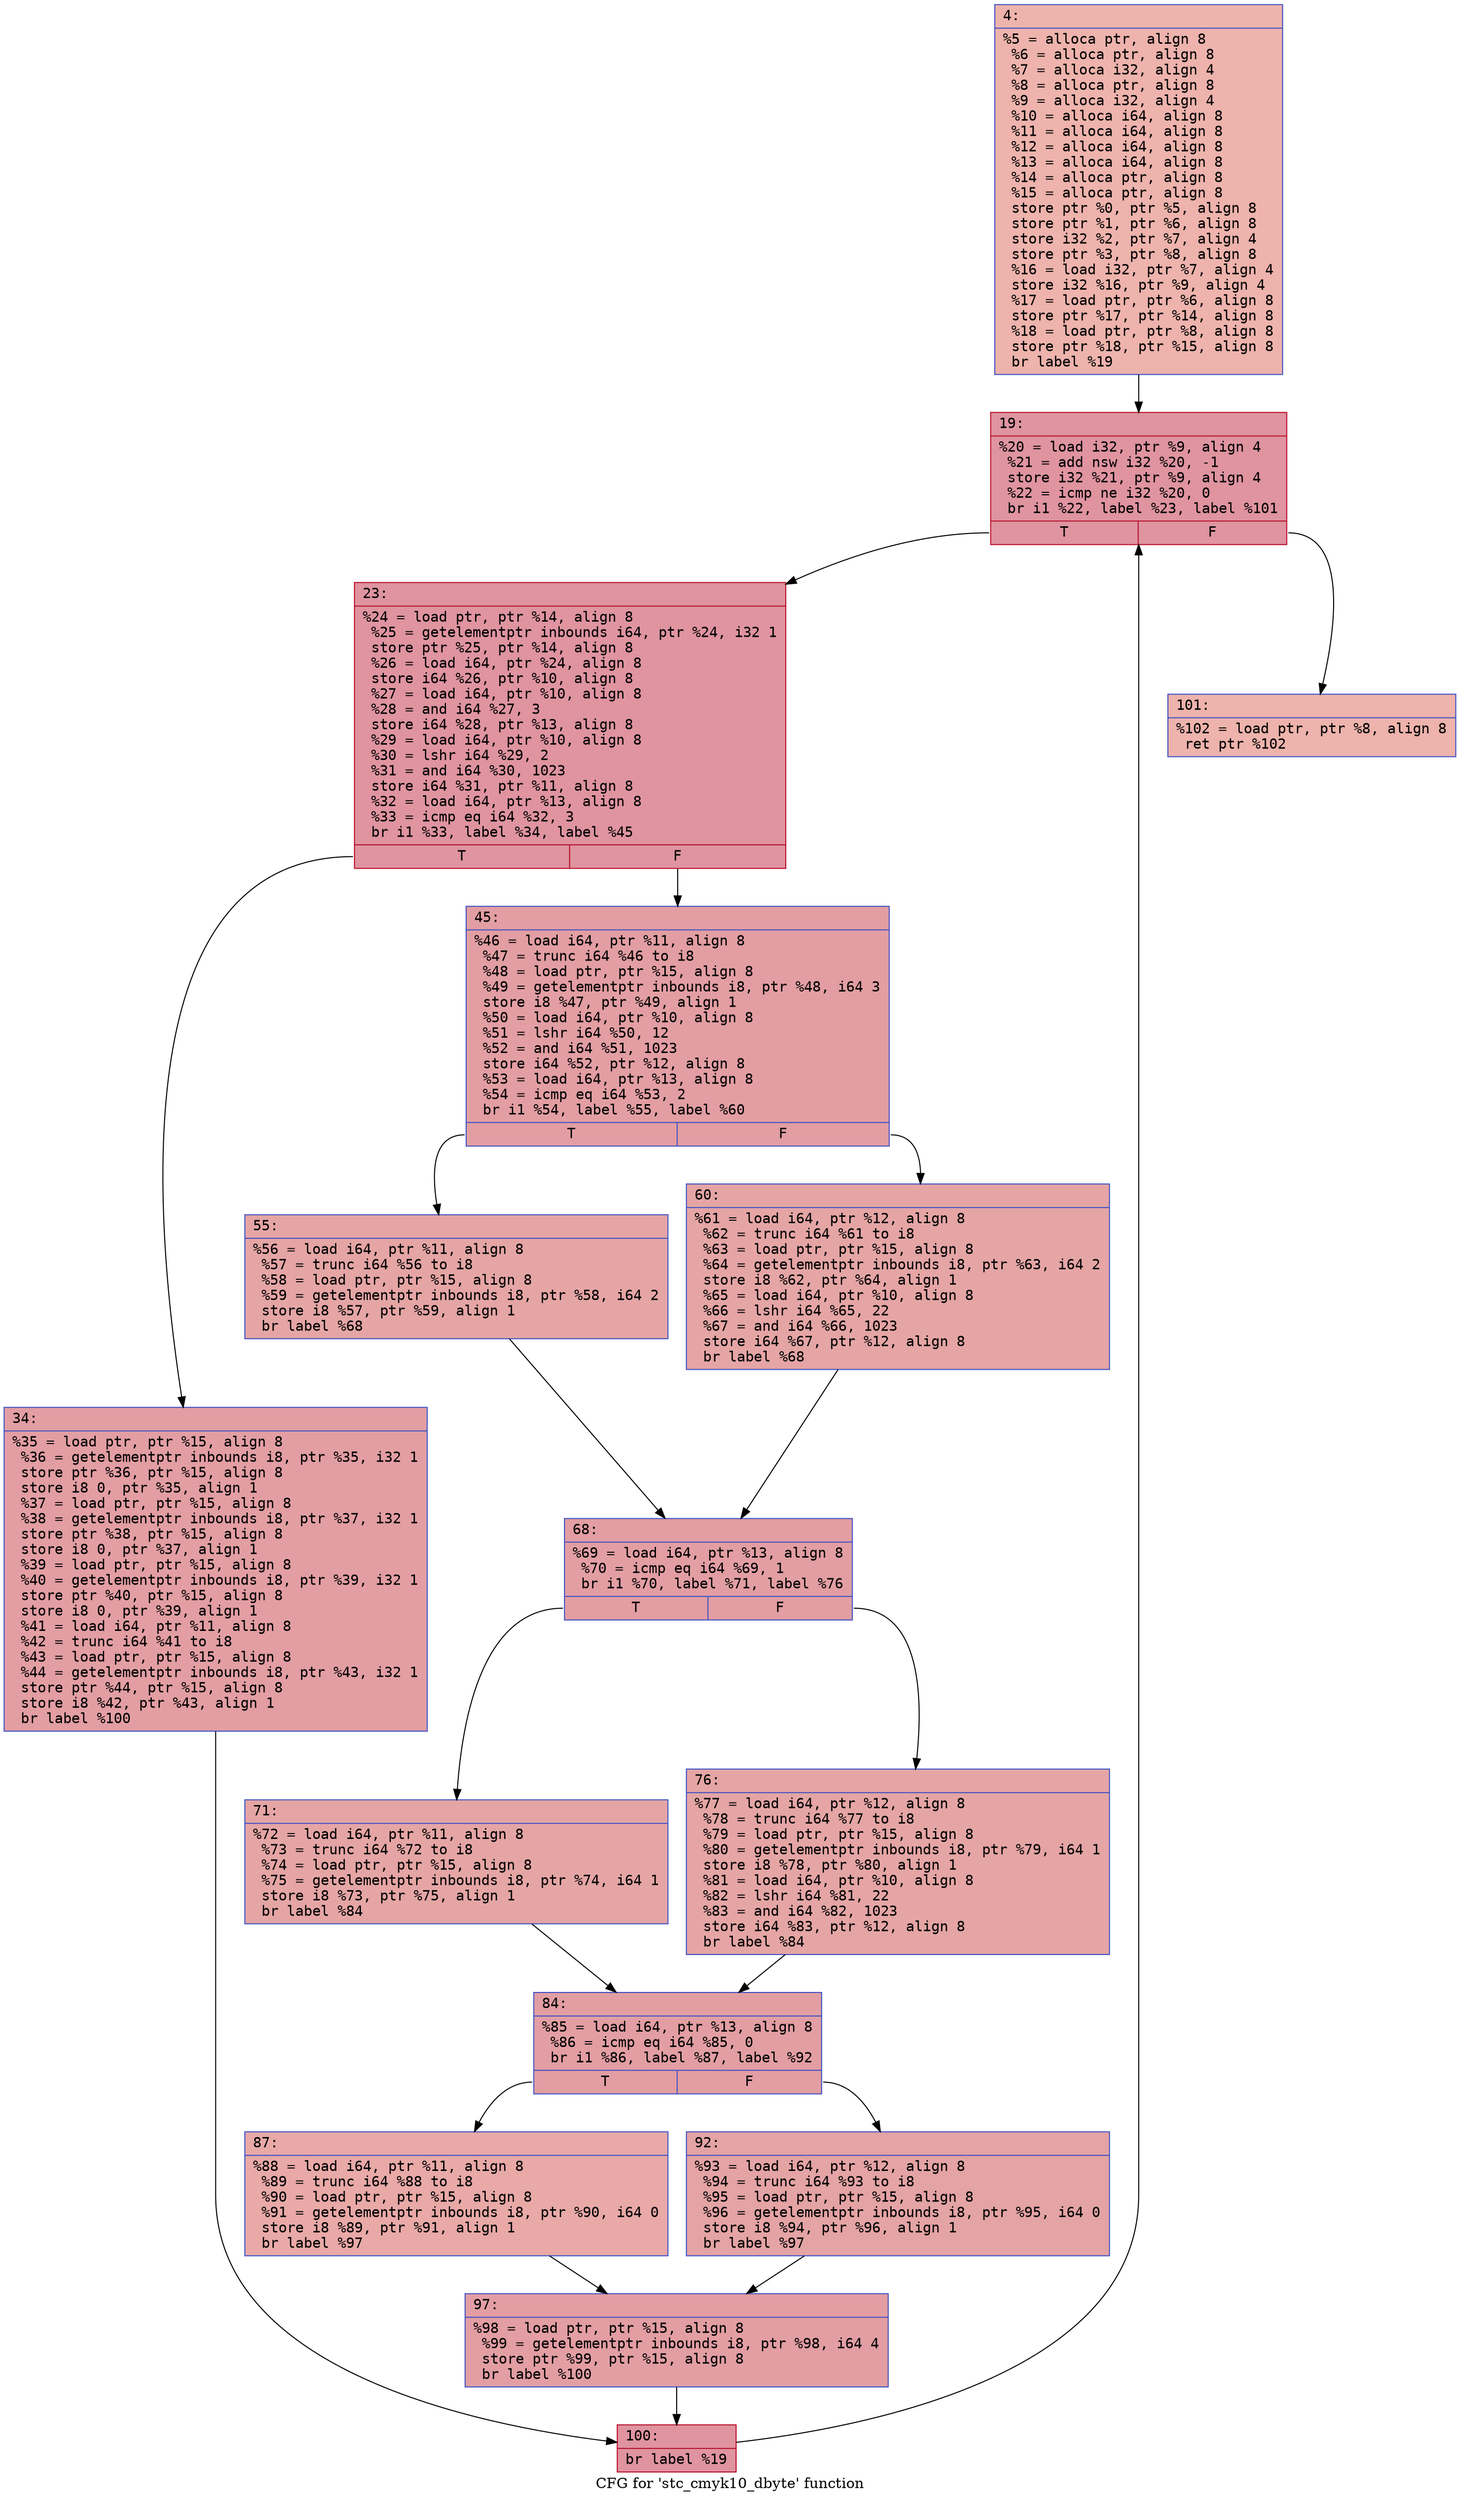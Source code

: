 digraph "CFG for 'stc_cmyk10_dbyte' function" {
	label="CFG for 'stc_cmyk10_dbyte' function";

	Node0x6000016a0640 [shape=record,color="#3d50c3ff", style=filled, fillcolor="#d6524470" fontname="Courier",label="{4:\l|  %5 = alloca ptr, align 8\l  %6 = alloca ptr, align 8\l  %7 = alloca i32, align 4\l  %8 = alloca ptr, align 8\l  %9 = alloca i32, align 4\l  %10 = alloca i64, align 8\l  %11 = alloca i64, align 8\l  %12 = alloca i64, align 8\l  %13 = alloca i64, align 8\l  %14 = alloca ptr, align 8\l  %15 = alloca ptr, align 8\l  store ptr %0, ptr %5, align 8\l  store ptr %1, ptr %6, align 8\l  store i32 %2, ptr %7, align 4\l  store ptr %3, ptr %8, align 8\l  %16 = load i32, ptr %7, align 4\l  store i32 %16, ptr %9, align 4\l  %17 = load ptr, ptr %6, align 8\l  store ptr %17, ptr %14, align 8\l  %18 = load ptr, ptr %8, align 8\l  store ptr %18, ptr %15, align 8\l  br label %19\l}"];
	Node0x6000016a0640 -> Node0x6000016a0690[tooltip="4 -> 19\nProbability 100.00%" ];
	Node0x6000016a0690 [shape=record,color="#b70d28ff", style=filled, fillcolor="#b70d2870" fontname="Courier",label="{19:\l|  %20 = load i32, ptr %9, align 4\l  %21 = add nsw i32 %20, -1\l  store i32 %21, ptr %9, align 4\l  %22 = icmp ne i32 %20, 0\l  br i1 %22, label %23, label %101\l|{<s0>T|<s1>F}}"];
	Node0x6000016a0690:s0 -> Node0x6000016a06e0[tooltip="19 -> 23\nProbability 96.88%" ];
	Node0x6000016a0690:s1 -> Node0x6000016a0af0[tooltip="19 -> 101\nProbability 3.12%" ];
	Node0x6000016a06e0 [shape=record,color="#b70d28ff", style=filled, fillcolor="#b70d2870" fontname="Courier",label="{23:\l|  %24 = load ptr, ptr %14, align 8\l  %25 = getelementptr inbounds i64, ptr %24, i32 1\l  store ptr %25, ptr %14, align 8\l  %26 = load i64, ptr %24, align 8\l  store i64 %26, ptr %10, align 8\l  %27 = load i64, ptr %10, align 8\l  %28 = and i64 %27, 3\l  store i64 %28, ptr %13, align 8\l  %29 = load i64, ptr %10, align 8\l  %30 = lshr i64 %29, 2\l  %31 = and i64 %30, 1023\l  store i64 %31, ptr %11, align 8\l  %32 = load i64, ptr %13, align 8\l  %33 = icmp eq i64 %32, 3\l  br i1 %33, label %34, label %45\l|{<s0>T|<s1>F}}"];
	Node0x6000016a06e0:s0 -> Node0x6000016a0730[tooltip="23 -> 34\nProbability 50.00%" ];
	Node0x6000016a06e0:s1 -> Node0x6000016a0780[tooltip="23 -> 45\nProbability 50.00%" ];
	Node0x6000016a0730 [shape=record,color="#3d50c3ff", style=filled, fillcolor="#be242e70" fontname="Courier",label="{34:\l|  %35 = load ptr, ptr %15, align 8\l  %36 = getelementptr inbounds i8, ptr %35, i32 1\l  store ptr %36, ptr %15, align 8\l  store i8 0, ptr %35, align 1\l  %37 = load ptr, ptr %15, align 8\l  %38 = getelementptr inbounds i8, ptr %37, i32 1\l  store ptr %38, ptr %15, align 8\l  store i8 0, ptr %37, align 1\l  %39 = load ptr, ptr %15, align 8\l  %40 = getelementptr inbounds i8, ptr %39, i32 1\l  store ptr %40, ptr %15, align 8\l  store i8 0, ptr %39, align 1\l  %41 = load i64, ptr %11, align 8\l  %42 = trunc i64 %41 to i8\l  %43 = load ptr, ptr %15, align 8\l  %44 = getelementptr inbounds i8, ptr %43, i32 1\l  store ptr %44, ptr %15, align 8\l  store i8 %42, ptr %43, align 1\l  br label %100\l}"];
	Node0x6000016a0730 -> Node0x6000016a0aa0[tooltip="34 -> 100\nProbability 100.00%" ];
	Node0x6000016a0780 [shape=record,color="#3d50c3ff", style=filled, fillcolor="#be242e70" fontname="Courier",label="{45:\l|  %46 = load i64, ptr %11, align 8\l  %47 = trunc i64 %46 to i8\l  %48 = load ptr, ptr %15, align 8\l  %49 = getelementptr inbounds i8, ptr %48, i64 3\l  store i8 %47, ptr %49, align 1\l  %50 = load i64, ptr %10, align 8\l  %51 = lshr i64 %50, 12\l  %52 = and i64 %51, 1023\l  store i64 %52, ptr %12, align 8\l  %53 = load i64, ptr %13, align 8\l  %54 = icmp eq i64 %53, 2\l  br i1 %54, label %55, label %60\l|{<s0>T|<s1>F}}"];
	Node0x6000016a0780:s0 -> Node0x6000016a07d0[tooltip="45 -> 55\nProbability 50.00%" ];
	Node0x6000016a0780:s1 -> Node0x6000016a0820[tooltip="45 -> 60\nProbability 50.00%" ];
	Node0x6000016a07d0 [shape=record,color="#3d50c3ff", style=filled, fillcolor="#c5333470" fontname="Courier",label="{55:\l|  %56 = load i64, ptr %11, align 8\l  %57 = trunc i64 %56 to i8\l  %58 = load ptr, ptr %15, align 8\l  %59 = getelementptr inbounds i8, ptr %58, i64 2\l  store i8 %57, ptr %59, align 1\l  br label %68\l}"];
	Node0x6000016a07d0 -> Node0x6000016a0870[tooltip="55 -> 68\nProbability 100.00%" ];
	Node0x6000016a0820 [shape=record,color="#3d50c3ff", style=filled, fillcolor="#c5333470" fontname="Courier",label="{60:\l|  %61 = load i64, ptr %12, align 8\l  %62 = trunc i64 %61 to i8\l  %63 = load ptr, ptr %15, align 8\l  %64 = getelementptr inbounds i8, ptr %63, i64 2\l  store i8 %62, ptr %64, align 1\l  %65 = load i64, ptr %10, align 8\l  %66 = lshr i64 %65, 22\l  %67 = and i64 %66, 1023\l  store i64 %67, ptr %12, align 8\l  br label %68\l}"];
	Node0x6000016a0820 -> Node0x6000016a0870[tooltip="60 -> 68\nProbability 100.00%" ];
	Node0x6000016a0870 [shape=record,color="#3d50c3ff", style=filled, fillcolor="#be242e70" fontname="Courier",label="{68:\l|  %69 = load i64, ptr %13, align 8\l  %70 = icmp eq i64 %69, 1\l  br i1 %70, label %71, label %76\l|{<s0>T|<s1>F}}"];
	Node0x6000016a0870:s0 -> Node0x6000016a08c0[tooltip="68 -> 71\nProbability 50.00%" ];
	Node0x6000016a0870:s1 -> Node0x6000016a0910[tooltip="68 -> 76\nProbability 50.00%" ];
	Node0x6000016a08c0 [shape=record,color="#3d50c3ff", style=filled, fillcolor="#c5333470" fontname="Courier",label="{71:\l|  %72 = load i64, ptr %11, align 8\l  %73 = trunc i64 %72 to i8\l  %74 = load ptr, ptr %15, align 8\l  %75 = getelementptr inbounds i8, ptr %74, i64 1\l  store i8 %73, ptr %75, align 1\l  br label %84\l}"];
	Node0x6000016a08c0 -> Node0x6000016a0960[tooltip="71 -> 84\nProbability 100.00%" ];
	Node0x6000016a0910 [shape=record,color="#3d50c3ff", style=filled, fillcolor="#c5333470" fontname="Courier",label="{76:\l|  %77 = load i64, ptr %12, align 8\l  %78 = trunc i64 %77 to i8\l  %79 = load ptr, ptr %15, align 8\l  %80 = getelementptr inbounds i8, ptr %79, i64 1\l  store i8 %78, ptr %80, align 1\l  %81 = load i64, ptr %10, align 8\l  %82 = lshr i64 %81, 22\l  %83 = and i64 %82, 1023\l  store i64 %83, ptr %12, align 8\l  br label %84\l}"];
	Node0x6000016a0910 -> Node0x6000016a0960[tooltip="76 -> 84\nProbability 100.00%" ];
	Node0x6000016a0960 [shape=record,color="#3d50c3ff", style=filled, fillcolor="#be242e70" fontname="Courier",label="{84:\l|  %85 = load i64, ptr %13, align 8\l  %86 = icmp eq i64 %85, 0\l  br i1 %86, label %87, label %92\l|{<s0>T|<s1>F}}"];
	Node0x6000016a0960:s0 -> Node0x6000016a09b0[tooltip="84 -> 87\nProbability 37.50%" ];
	Node0x6000016a0960:s1 -> Node0x6000016a0a00[tooltip="84 -> 92\nProbability 62.50%" ];
	Node0x6000016a09b0 [shape=record,color="#3d50c3ff", style=filled, fillcolor="#ca3b3770" fontname="Courier",label="{87:\l|  %88 = load i64, ptr %11, align 8\l  %89 = trunc i64 %88 to i8\l  %90 = load ptr, ptr %15, align 8\l  %91 = getelementptr inbounds i8, ptr %90, i64 0\l  store i8 %89, ptr %91, align 1\l  br label %97\l}"];
	Node0x6000016a09b0 -> Node0x6000016a0a50[tooltip="87 -> 97\nProbability 100.00%" ];
	Node0x6000016a0a00 [shape=record,color="#3d50c3ff", style=filled, fillcolor="#c32e3170" fontname="Courier",label="{92:\l|  %93 = load i64, ptr %12, align 8\l  %94 = trunc i64 %93 to i8\l  %95 = load ptr, ptr %15, align 8\l  %96 = getelementptr inbounds i8, ptr %95, i64 0\l  store i8 %94, ptr %96, align 1\l  br label %97\l}"];
	Node0x6000016a0a00 -> Node0x6000016a0a50[tooltip="92 -> 97\nProbability 100.00%" ];
	Node0x6000016a0a50 [shape=record,color="#3d50c3ff", style=filled, fillcolor="#be242e70" fontname="Courier",label="{97:\l|  %98 = load ptr, ptr %15, align 8\l  %99 = getelementptr inbounds i8, ptr %98, i64 4\l  store ptr %99, ptr %15, align 8\l  br label %100\l}"];
	Node0x6000016a0a50 -> Node0x6000016a0aa0[tooltip="97 -> 100\nProbability 100.00%" ];
	Node0x6000016a0aa0 [shape=record,color="#b70d28ff", style=filled, fillcolor="#b70d2870" fontname="Courier",label="{100:\l|  br label %19\l}"];
	Node0x6000016a0aa0 -> Node0x6000016a0690[tooltip="100 -> 19\nProbability 100.00%" ];
	Node0x6000016a0af0 [shape=record,color="#3d50c3ff", style=filled, fillcolor="#d6524470" fontname="Courier",label="{101:\l|  %102 = load ptr, ptr %8, align 8\l  ret ptr %102\l}"];
}
